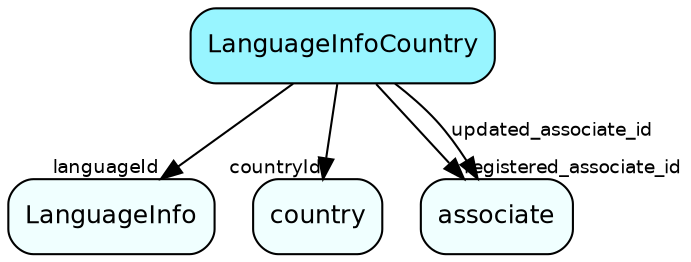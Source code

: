 digraph LanguageInfoCountry  {
node [shape = box style="rounded, filled" fontname = "Helvetica" fontsize = "12" ]
edge [fontname = "Helvetica" fontsize = "9"]

LanguageInfoCountry[fillcolor = "cadetblue1"]
LanguageInfo[fillcolor = "azure1"]
country[fillcolor = "azure1"]
associate[fillcolor = "azure1"]
LanguageInfoCountry -> LanguageInfo [headlabel = "languageId"]
LanguageInfoCountry -> country [headlabel = "countryId"]
LanguageInfoCountry -> associate [headlabel = "registered_associate_id"]
LanguageInfoCountry -> associate [label = "updated_associate_id"]
}
